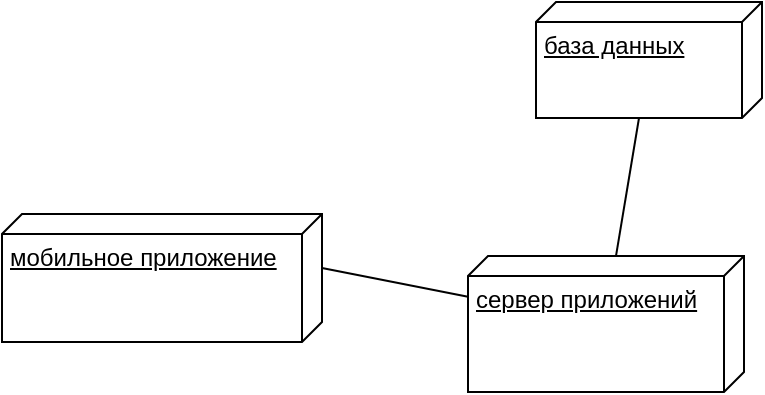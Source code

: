 <mxfile version="27.1.1">
  <diagram name="Страница — 1" id="bbmf9rJqol4AEm5c_4ce">
    <mxGraphModel dx="436" dy="612" grid="0" gridSize="10" guides="1" tooltips="1" connect="1" arrows="1" fold="1" page="0" pageScale="1" pageWidth="827" pageHeight="1169" math="0" shadow="0">
      <root>
        <mxCell id="0" />
        <mxCell id="1" parent="0" />
        <mxCell id="_OGj3RtYbM5L0D5uTUmK-4" style="edgeStyle=none;curved=1;rounded=0;orthogonalLoop=1;jettySize=auto;html=1;exitX=0;exitY=0;exitDx=27;exitDy=0;exitPerimeter=0;fontSize=12;startSize=8;endSize=8;endArrow=none;startFill=0;" edge="1" parent="1" source="_OGj3RtYbM5L0D5uTUmK-1" target="_OGj3RtYbM5L0D5uTUmK-2">
          <mxGeometry relative="1" as="geometry" />
        </mxCell>
        <mxCell id="_OGj3RtYbM5L0D5uTUmK-1" value="мобильное приложение" style="verticalAlign=top;align=left;spacingTop=8;spacingLeft=2;spacingRight=12;shape=cube;size=10;direction=south;fontStyle=4;html=1;whiteSpace=wrap;" vertex="1" parent="1">
          <mxGeometry y="146" width="160" height="64" as="geometry" />
        </mxCell>
        <mxCell id="_OGj3RtYbM5L0D5uTUmK-2" value="сервер приложений" style="verticalAlign=top;align=left;spacingTop=8;spacingLeft=2;spacingRight=12;shape=cube;size=10;direction=south;fontStyle=4;html=1;whiteSpace=wrap;" vertex="1" parent="1">
          <mxGeometry x="233" y="167" width="138" height="68" as="geometry" />
        </mxCell>
        <mxCell id="_OGj3RtYbM5L0D5uTUmK-3" value="база данных" style="verticalAlign=top;align=left;spacingTop=8;spacingLeft=2;spacingRight=12;shape=cube;size=10;direction=south;fontStyle=4;html=1;whiteSpace=wrap;" vertex="1" parent="1">
          <mxGeometry x="267" y="40" width="113" height="58" as="geometry" />
        </mxCell>
        <mxCell id="_OGj3RtYbM5L0D5uTUmK-5" style="edgeStyle=none;curved=1;rounded=0;orthogonalLoop=1;jettySize=auto;html=1;exitX=0;exitY=0;exitDx=0;exitDy=64;exitPerimeter=0;entryX=0;entryY=0;entryDx=58;entryDy=61.5;entryPerimeter=0;fontSize=12;startSize=8;endSize=8;endArrow=none;startFill=0;" edge="1" parent="1" source="_OGj3RtYbM5L0D5uTUmK-2" target="_OGj3RtYbM5L0D5uTUmK-3">
          <mxGeometry relative="1" as="geometry" />
        </mxCell>
      </root>
    </mxGraphModel>
  </diagram>
</mxfile>
